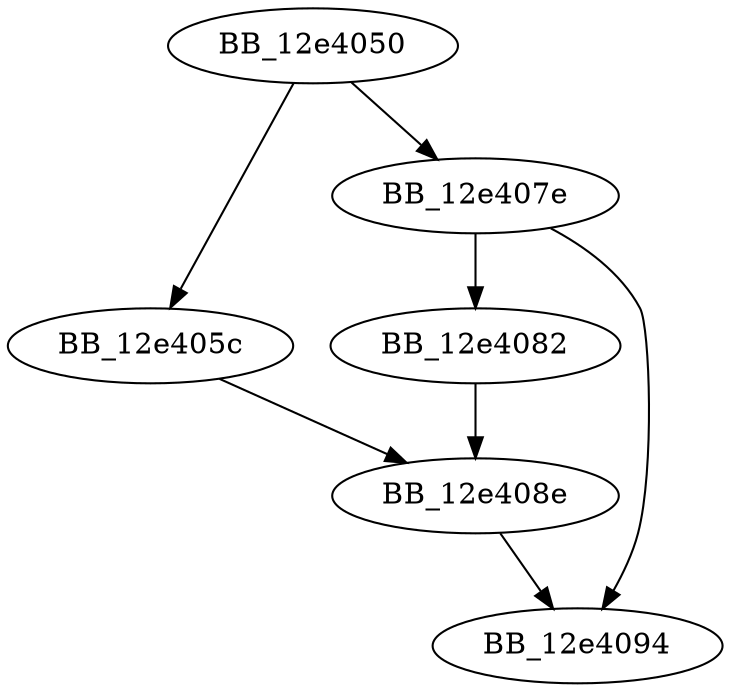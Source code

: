 DiGraph sub_12E4050{
BB_12e4050->BB_12e405c
BB_12e4050->BB_12e407e
BB_12e405c->BB_12e408e
BB_12e407e->BB_12e4082
BB_12e407e->BB_12e4094
BB_12e4082->BB_12e408e
BB_12e408e->BB_12e4094
}
